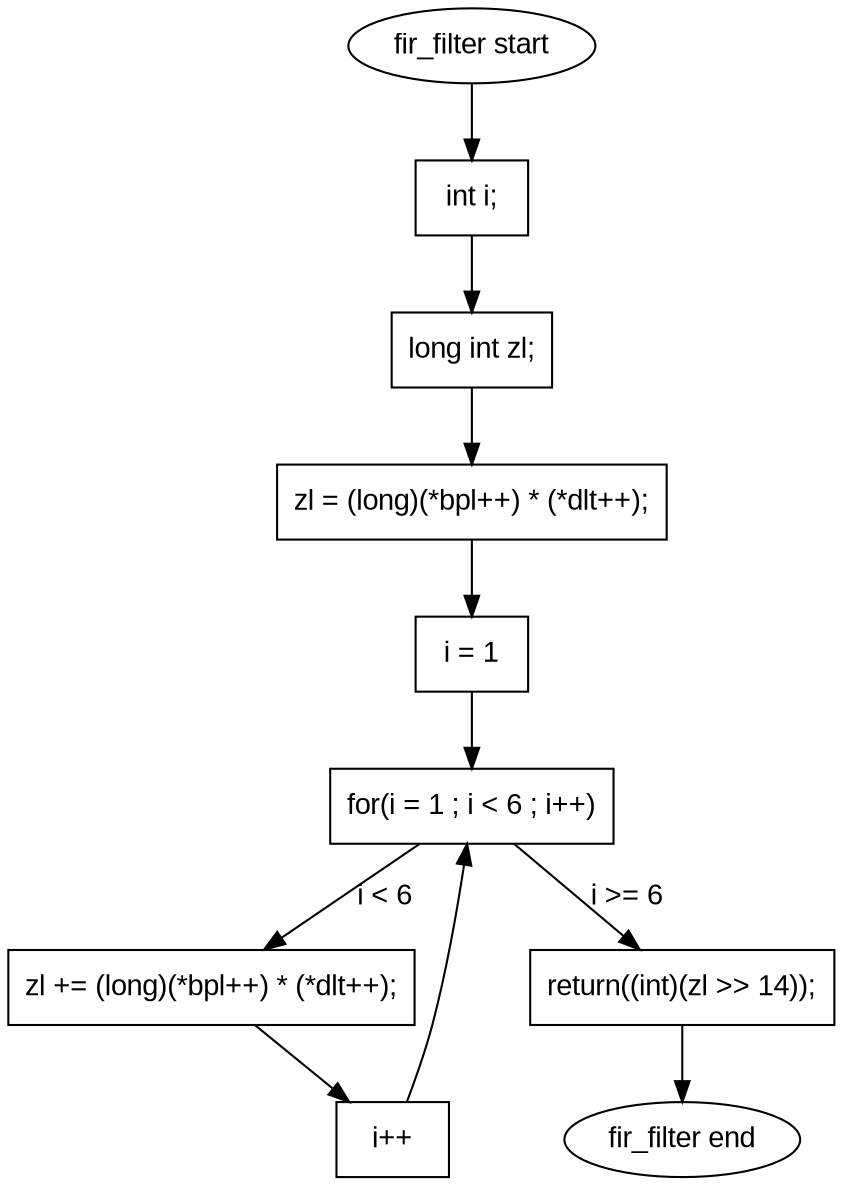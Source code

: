 digraph fir_filter {
    rankdir=TB;
    node [shape=box, fontname=Arial];
    edge [fontname=Arial];

    start [label="fir_filter start", shape=ellipse];
    end [label="fir_filter end", shape=ellipse];
    
    node1 [label="int i;"];
    node2 [label="long int zl;"];
    node3 [label="zl = (long)(*bpl++) * (*dlt++);"];
    node4 [label="i = 1"];
    node5 [label="for(i = 1 ; i < 6 ; i++)"];
    node6 [label="zl += (long)(*bpl++) * (*dlt++);"];
    node7 [label="i++"];
    node8 [label="return((int)(zl >> 14));"];

    start -> node1;
    node1 -> node2;
    node2 -> node3;
    node3 -> node4;
    node4 -> node5;
    node5 -> node6 [label="i < 6"];
    node6 -> node7;
    node7 -> node5;
    node5 -> node8 [label="i >= 6"];
    node8 -> end;
}